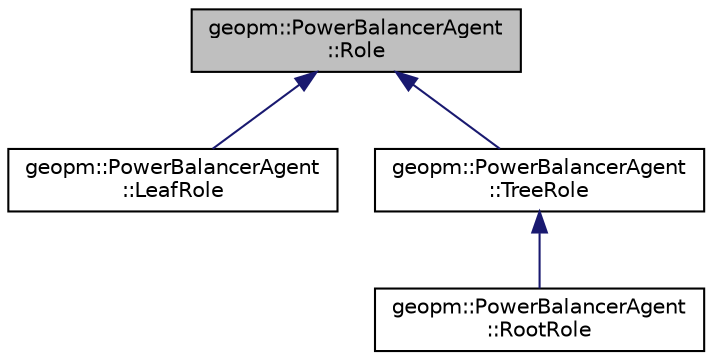 digraph "geopm::PowerBalancerAgent::Role"
{
  edge [fontname="Helvetica",fontsize="10",labelfontname="Helvetica",labelfontsize="10"];
  node [fontname="Helvetica",fontsize="10",shape=record];
  Node0 [label="geopm::PowerBalancerAgent\l::Role",height=0.2,width=0.4,color="black", fillcolor="grey75", style="filled", fontcolor="black"];
  Node0 -> Node1 [dir="back",color="midnightblue",fontsize="10",style="solid",fontname="Helvetica"];
  Node1 [label="geopm::PowerBalancerAgent\l::LeafRole",height=0.2,width=0.4,color="black", fillcolor="white", style="filled",URL="$classgeopm_1_1_power_balancer_agent_1_1_leaf_role.html"];
  Node0 -> Node2 [dir="back",color="midnightblue",fontsize="10",style="solid",fontname="Helvetica"];
  Node2 [label="geopm::PowerBalancerAgent\l::TreeRole",height=0.2,width=0.4,color="black", fillcolor="white", style="filled",URL="$classgeopm_1_1_power_balancer_agent_1_1_tree_role.html"];
  Node2 -> Node3 [dir="back",color="midnightblue",fontsize="10",style="solid",fontname="Helvetica"];
  Node3 [label="geopm::PowerBalancerAgent\l::RootRole",height=0.2,width=0.4,color="black", fillcolor="white", style="filled",URL="$classgeopm_1_1_power_balancer_agent_1_1_root_role.html"];
}

